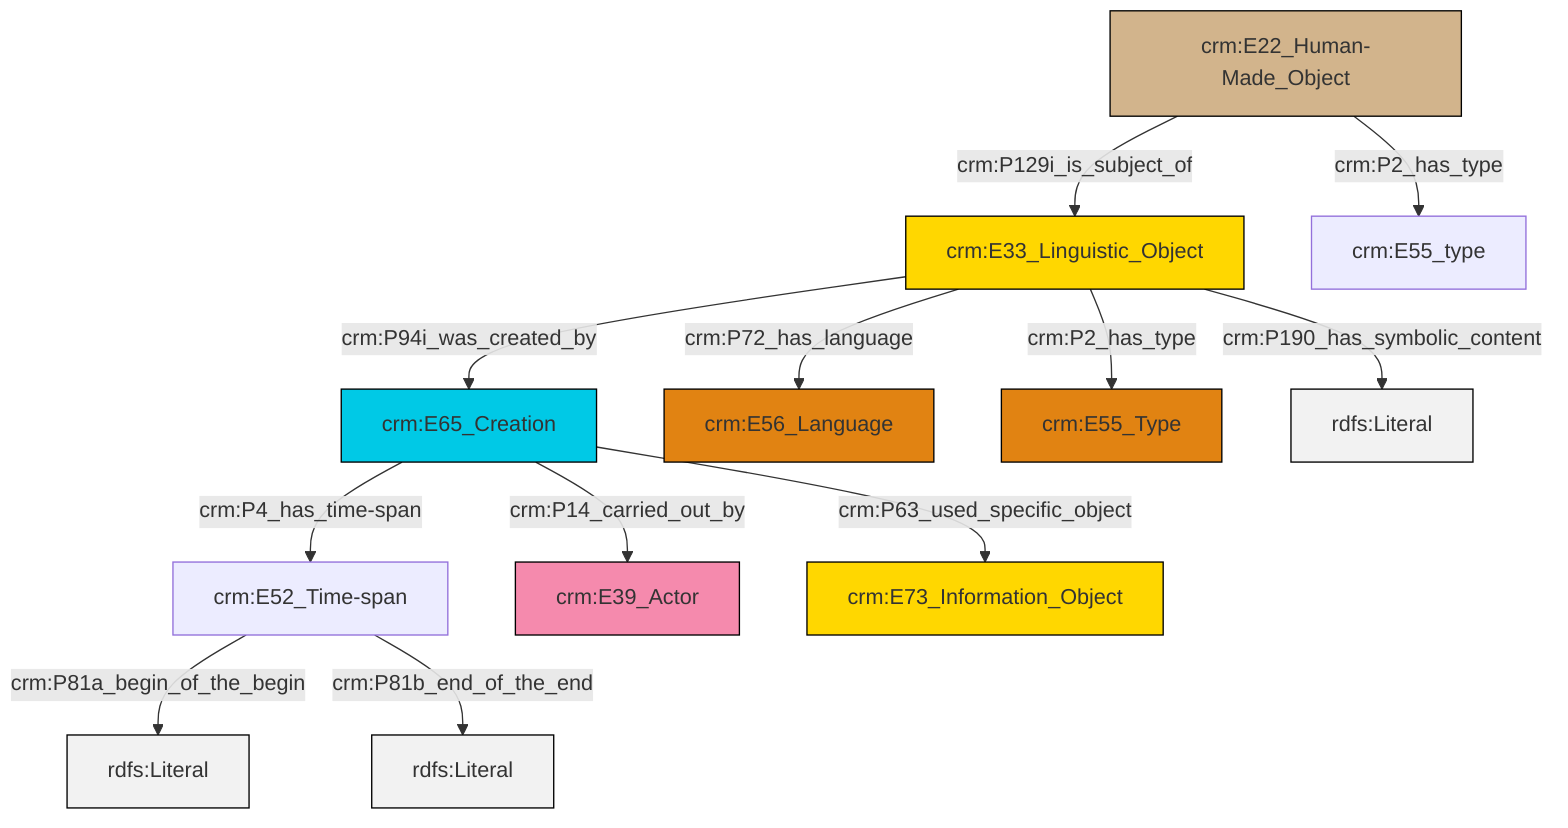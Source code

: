 graph TD
classDef Literal fill:#f2f2f2,stroke:#000000;
classDef CRM_Entity fill:#FFFFFF,stroke:#000000;
classDef Temporal_Entity fill:#00C9E6, stroke:#000000;
classDef Type fill:#E18312, stroke:#000000;
classDef Time-Span fill:#2C9C91, stroke:#000000;
classDef Appellation fill:#FFEB7F, stroke:#000000;
classDef Place fill:#008836, stroke:#000000;
classDef Persistent_Item fill:#B266B2, stroke:#000000;
classDef Conceptual_Object fill:#FFD700, stroke:#000000;
classDef Physical_Thing fill:#D2B48C, stroke:#000000;
classDef Actor fill:#f58aad, stroke:#000000;
classDef PC_Classes fill:#4ce600, stroke:#000000;
classDef Multi fill:#cccccc,stroke:#000000;

0["crm:E22_Human-Made_Object"]:::Physical_Thing -->|crm:P129i_is_subject_of| 1["crm:E33_Linguistic_Object"]:::Conceptual_Object
1["crm:E33_Linguistic_Object"]:::Conceptual_Object -->|crm:P94i_was_created_by| 2["crm:E65_Creation"]:::Temporal_Entity
3["crm:E52_Time-span"]:::Default -->|crm:P81a_begin_of_the_begin| 4[rdfs:Literal]:::Literal
2["crm:E65_Creation"]:::Temporal_Entity -->|crm:P4_has_time-span| 3["crm:E52_Time-span"]:::Default
2["crm:E65_Creation"]:::Temporal_Entity -->|crm:P14_carried_out_by| 5["crm:E39_Actor"]:::Actor
1["crm:E33_Linguistic_Object"]:::Conceptual_Object -->|crm:P72_has_language| 7["crm:E56_Language"]:::Type
3["crm:E52_Time-span"]:::Default -->|crm:P81b_end_of_the_end| 9[rdfs:Literal]:::Literal
1["crm:E33_Linguistic_Object"]:::Conceptual_Object -->|crm:P190_has_symbolic_content| 13[rdfs:Literal]:::Literal
2["crm:E65_Creation"]:::Temporal_Entity -->|crm:P63_used_specific_object| 14["crm:E73_Information_Object"]:::Conceptual_Object
0["crm:E22_Human-Made_Object"]:::Physical_Thing -->|crm:P2_has_type| 17["crm:E55_type"]:::Default
1["crm:E33_Linguistic_Object"]:::Conceptual_Object -->|crm:P2_has_type| 11["crm:E55_Type"]:::Type